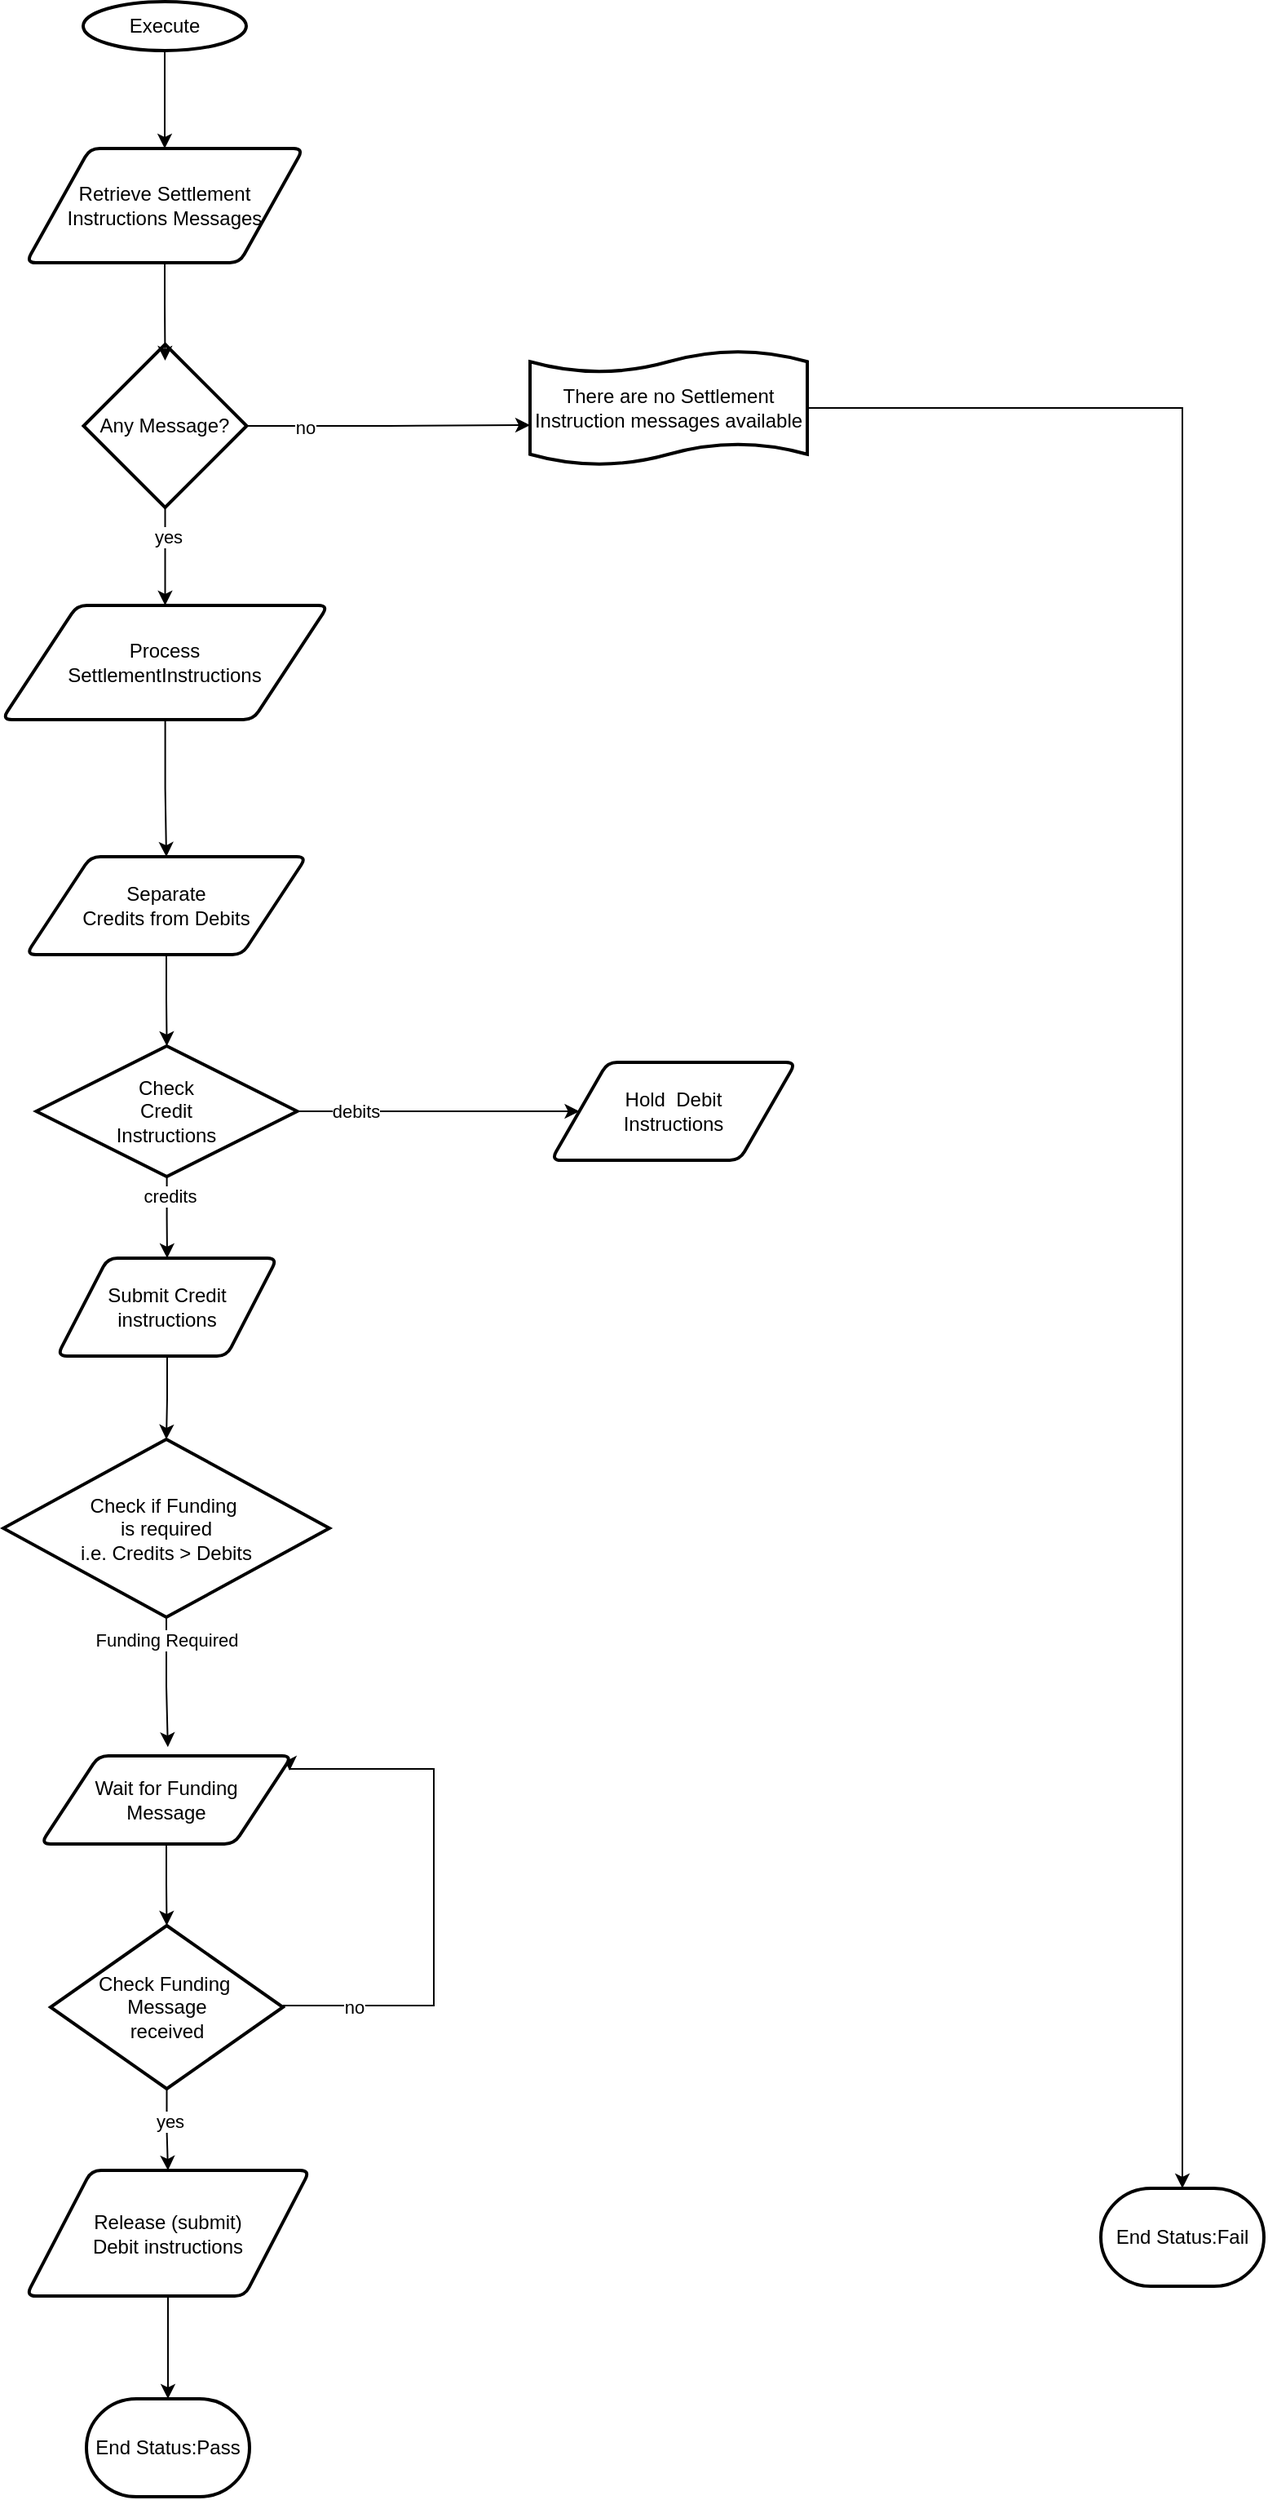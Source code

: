 <mxfile version="23.1.6" type="github" pages="2">
  <diagram name="Overview" id="rsdPZ2R_34K4D2moBG7r">
    <mxGraphModel dx="2368" dy="1811" grid="1" gridSize="10" guides="1" tooltips="1" connect="1" arrows="1" fold="1" page="1" pageScale="1" pageWidth="850" pageHeight="1100" math="0" shadow="0">
      <root>
        <mxCell id="0" />
        <mxCell id="1" parent="0" />
        <mxCell id="zQCuafONg3UHpQ3AOL7Y-16" style="edgeStyle=orthogonalEdgeStyle;rounded=0;orthogonalLoop=1;jettySize=auto;html=1;entryX=0.5;entryY=0;entryDx=0;entryDy=0;" edge="1" parent="1" source="zQCuafONg3UHpQ3AOL7Y-1" target="zQCuafONg3UHpQ3AOL7Y-2">
          <mxGeometry relative="1" as="geometry" />
        </mxCell>
        <mxCell id="zQCuafONg3UHpQ3AOL7Y-1" value="Execute" style="strokeWidth=2;html=1;shape=mxgraph.flowchart.start_1;whiteSpace=wrap;" vertex="1" parent="1">
          <mxGeometry x="26" y="-40" width="100" height="30" as="geometry" />
        </mxCell>
        <mxCell id="zQCuafONg3UHpQ3AOL7Y-2" value="Retrieve Settlement Instructions Messages" style="shape=parallelogram;html=1;strokeWidth=2;perimeter=parallelogramPerimeter;whiteSpace=wrap;rounded=1;arcSize=12;size=0.23;" vertex="1" parent="1">
          <mxGeometry x="-9" y="50" width="170" height="70" as="geometry" />
        </mxCell>
        <mxCell id="zQCuafONg3UHpQ3AOL7Y-6" style="edgeStyle=orthogonalEdgeStyle;rounded=0;orthogonalLoop=1;jettySize=auto;html=1;entryX=0;entryY=0.65;entryDx=0;entryDy=0;entryPerimeter=0;" edge="1" parent="1" source="zQCuafONg3UHpQ3AOL7Y-4" target="zQCuafONg3UHpQ3AOL7Y-7">
          <mxGeometry relative="1" as="geometry">
            <mxPoint x="360" y="250" as="targetPoint" />
          </mxGeometry>
        </mxCell>
        <mxCell id="zQCuafONg3UHpQ3AOL7Y-32" value="no" style="edgeLabel;html=1;align=center;verticalAlign=middle;resizable=0;points=[];" vertex="1" connectable="0" parent="zQCuafONg3UHpQ3AOL7Y-6">
          <mxGeometry x="-0.597" y="-1" relative="1" as="geometry">
            <mxPoint as="offset" />
          </mxGeometry>
        </mxCell>
        <mxCell id="zQCuafONg3UHpQ3AOL7Y-52" value="" style="edgeStyle=orthogonalEdgeStyle;rounded=0;orthogonalLoop=1;jettySize=auto;html=1;" edge="1" parent="1" source="zQCuafONg3UHpQ3AOL7Y-4" target="zQCuafONg3UHpQ3AOL7Y-15">
          <mxGeometry relative="1" as="geometry" />
        </mxCell>
        <mxCell id="zQCuafONg3UHpQ3AOL7Y-53" value="yes" style="edgeLabel;html=1;align=center;verticalAlign=middle;resizable=0;points=[];" vertex="1" connectable="0" parent="zQCuafONg3UHpQ3AOL7Y-52">
          <mxGeometry x="-0.4" y="1" relative="1" as="geometry">
            <mxPoint as="offset" />
          </mxGeometry>
        </mxCell>
        <mxCell id="zQCuafONg3UHpQ3AOL7Y-4" value="Any Message?" style="strokeWidth=2;html=1;shape=mxgraph.flowchart.decision;whiteSpace=wrap;" vertex="1" parent="1">
          <mxGeometry x="26.25" y="170" width="100" height="100" as="geometry" />
        </mxCell>
        <mxCell id="zQCuafONg3UHpQ3AOL7Y-47" style="edgeStyle=orthogonalEdgeStyle;rounded=0;orthogonalLoop=1;jettySize=auto;html=1;" edge="1" parent="1" source="zQCuafONg3UHpQ3AOL7Y-7" target="zQCuafONg3UHpQ3AOL7Y-46">
          <mxGeometry relative="1" as="geometry" />
        </mxCell>
        <mxCell id="zQCuafONg3UHpQ3AOL7Y-7" value="There are no Settlement Instruction messages available" style="shape=tape;whiteSpace=wrap;html=1;strokeWidth=2;size=0.19" vertex="1" parent="1">
          <mxGeometry x="300" y="174" width="170" height="70" as="geometry" />
        </mxCell>
        <mxCell id="zQCuafONg3UHpQ3AOL7Y-55" style="edgeStyle=orthogonalEdgeStyle;rounded=0;orthogonalLoop=1;jettySize=auto;html=1;entryX=0.5;entryY=0;entryDx=0;entryDy=0;" edge="1" parent="1" source="zQCuafONg3UHpQ3AOL7Y-15" target="zQCuafONg3UHpQ3AOL7Y-48">
          <mxGeometry relative="1" as="geometry" />
        </mxCell>
        <mxCell id="zQCuafONg3UHpQ3AOL7Y-15" value="Process&lt;br&gt;SettlementInstructions" style="shape=parallelogram;html=1;strokeWidth=2;perimeter=parallelogramPerimeter;whiteSpace=wrap;rounded=1;arcSize=12;size=0.23;" vertex="1" parent="1">
          <mxGeometry x="-23.75" y="330" width="200" height="70" as="geometry" />
        </mxCell>
        <mxCell id="zQCuafONg3UHpQ3AOL7Y-17" style="edgeStyle=orthogonalEdgeStyle;rounded=0;orthogonalLoop=1;jettySize=auto;html=1;entryX=0.5;entryY=0.1;entryDx=0;entryDy=0;entryPerimeter=0;" edge="1" parent="1" source="zQCuafONg3UHpQ3AOL7Y-2" target="zQCuafONg3UHpQ3AOL7Y-4">
          <mxGeometry relative="1" as="geometry">
            <mxPoint x="74.06" y="170" as="targetPoint" />
          </mxGeometry>
        </mxCell>
        <mxCell id="zQCuafONg3UHpQ3AOL7Y-35" style="edgeStyle=orthogonalEdgeStyle;rounded=0;orthogonalLoop=1;jettySize=auto;html=1;" edge="1" parent="1" source="zQCuafONg3UHpQ3AOL7Y-28" target="zQCuafONg3UHpQ3AOL7Y-33">
          <mxGeometry relative="1" as="geometry" />
        </mxCell>
        <mxCell id="zQCuafONg3UHpQ3AOL7Y-28" value="Submit Credit&lt;br&gt;instructions" style="shape=parallelogram;html=1;strokeWidth=2;perimeter=parallelogramPerimeter;whiteSpace=wrap;rounded=1;arcSize=12;size=0.23;" vertex="1" parent="1">
          <mxGeometry x="10" y="730" width="135" height="60" as="geometry" />
        </mxCell>
        <mxCell id="zQCuafONg3UHpQ3AOL7Y-33" value="Check if Funding&amp;nbsp;&lt;br&gt;is required&lt;br&gt;i.e. Credits &amp;gt; Debits" style="strokeWidth=2;html=1;shape=mxgraph.flowchart.decision;whiteSpace=wrap;" vertex="1" parent="1">
          <mxGeometry x="-23" y="841" width="200" height="109" as="geometry" />
        </mxCell>
        <mxCell id="zQCuafONg3UHpQ3AOL7Y-66" value="" style="edgeStyle=orthogonalEdgeStyle;rounded=0;orthogonalLoop=1;jettySize=auto;html=1;" edge="1" parent="1" source="zQCuafONg3UHpQ3AOL7Y-36" target="zQCuafONg3UHpQ3AOL7Y-41">
          <mxGeometry relative="1" as="geometry" />
        </mxCell>
        <mxCell id="zQCuafONg3UHpQ3AOL7Y-67" value="yes" style="edgeLabel;html=1;align=center;verticalAlign=middle;resizable=0;points=[];" vertex="1" connectable="0" parent="zQCuafONg3UHpQ3AOL7Y-66">
          <mxGeometry x="-0.205" y="1" relative="1" as="geometry">
            <mxPoint as="offset" />
          </mxGeometry>
        </mxCell>
        <mxCell id="zQCuafONg3UHpQ3AOL7Y-79" style="edgeStyle=orthogonalEdgeStyle;rounded=0;orthogonalLoop=1;jettySize=auto;html=1;entryX=0.991;entryY=0.167;entryDx=0;entryDy=0;entryPerimeter=0;" edge="1" parent="1" source="zQCuafONg3UHpQ3AOL7Y-36" target="zQCuafONg3UHpQ3AOL7Y-72">
          <mxGeometry relative="1" as="geometry">
            <mxPoint x="240" y="921" as="targetPoint" />
            <Array as="points">
              <mxPoint x="241" y="1188" />
              <mxPoint x="241" y="1043" />
            </Array>
          </mxGeometry>
        </mxCell>
        <mxCell id="zQCuafONg3UHpQ3AOL7Y-80" value="no" style="edgeLabel;html=1;align=center;verticalAlign=middle;resizable=0;points=[];" vertex="1" connectable="0" parent="zQCuafONg3UHpQ3AOL7Y-79">
          <mxGeometry x="-0.735" y="-1" relative="1" as="geometry">
            <mxPoint as="offset" />
          </mxGeometry>
        </mxCell>
        <mxCell id="zQCuafONg3UHpQ3AOL7Y-36" value="Check Funding&amp;nbsp;&lt;br&gt;Message&lt;br&gt;received" style="strokeWidth=2;html=1;shape=mxgraph.flowchart.decision;whiteSpace=wrap;" vertex="1" parent="1">
          <mxGeometry x="6" y="1139" width="142.5" height="100" as="geometry" />
        </mxCell>
        <mxCell id="zQCuafONg3UHpQ3AOL7Y-64" value="" style="edgeStyle=orthogonalEdgeStyle;rounded=0;orthogonalLoop=1;jettySize=auto;html=1;" edge="1" parent="1" source="zQCuafONg3UHpQ3AOL7Y-41" target="zQCuafONg3UHpQ3AOL7Y-44">
          <mxGeometry relative="1" as="geometry" />
        </mxCell>
        <mxCell id="zQCuafONg3UHpQ3AOL7Y-41" value="Release (submit)&lt;br&gt;Debit instructions" style="shape=parallelogram;html=1;strokeWidth=2;perimeter=parallelogramPerimeter;whiteSpace=wrap;rounded=1;arcSize=12;size=0.23;" vertex="1" parent="1">
          <mxGeometry x="-9" y="1289" width="174" height="77" as="geometry" />
        </mxCell>
        <mxCell id="zQCuafONg3UHpQ3AOL7Y-44" value="End Status:Pass" style="strokeWidth=2;html=1;shape=mxgraph.flowchart.terminator;whiteSpace=wrap;" vertex="1" parent="1">
          <mxGeometry x="28" y="1429" width="100" height="60" as="geometry" />
        </mxCell>
        <mxCell id="zQCuafONg3UHpQ3AOL7Y-46" value="End Status:Fail" style="strokeWidth=2;html=1;shape=mxgraph.flowchart.terminator;whiteSpace=wrap;" vertex="1" parent="1">
          <mxGeometry x="650" y="1300" width="100" height="60" as="geometry" />
        </mxCell>
        <mxCell id="zQCuafONg3UHpQ3AOL7Y-87" value="" style="edgeStyle=orthogonalEdgeStyle;rounded=0;orthogonalLoop=1;jettySize=auto;html=1;" edge="1" parent="1" source="zQCuafONg3UHpQ3AOL7Y-48" target="zQCuafONg3UHpQ3AOL7Y-81">
          <mxGeometry relative="1" as="geometry" />
        </mxCell>
        <mxCell id="zQCuafONg3UHpQ3AOL7Y-48" value="Separate &lt;br&gt;Credits from&amp;nbsp;Debits" style="shape=parallelogram;html=1;strokeWidth=2;perimeter=parallelogramPerimeter;whiteSpace=wrap;rounded=1;arcSize=12;size=0.23;" vertex="1" parent="1">
          <mxGeometry x="-9" y="484" width="172" height="60" as="geometry" />
        </mxCell>
        <mxCell id="zQCuafONg3UHpQ3AOL7Y-77" style="edgeStyle=orthogonalEdgeStyle;rounded=0;orthogonalLoop=1;jettySize=auto;html=1;" edge="1" parent="1" source="zQCuafONg3UHpQ3AOL7Y-72" target="zQCuafONg3UHpQ3AOL7Y-36">
          <mxGeometry relative="1" as="geometry" />
        </mxCell>
        <mxCell id="zQCuafONg3UHpQ3AOL7Y-72" value="Wait for Funding &lt;br&gt;Message" style="shape=parallelogram;html=1;strokeWidth=2;perimeter=parallelogramPerimeter;whiteSpace=wrap;rounded=1;arcSize=12;size=0.23;" vertex="1" parent="1">
          <mxGeometry y="1035" width="154" height="54" as="geometry" />
        </mxCell>
        <mxCell id="zQCuafONg3UHpQ3AOL7Y-76" style="edgeStyle=orthogonalEdgeStyle;rounded=0;orthogonalLoop=1;jettySize=auto;html=1;entryX=0.506;entryY=-0.1;entryDx=0;entryDy=0;entryPerimeter=0;" edge="1" parent="1" source="zQCuafONg3UHpQ3AOL7Y-33" target="zQCuafONg3UHpQ3AOL7Y-72">
          <mxGeometry relative="1" as="geometry" />
        </mxCell>
        <mxCell id="zQCuafONg3UHpQ3AOL7Y-93" value="Funding Required" style="edgeLabel;html=1;align=center;verticalAlign=middle;resizable=0;points=[];" vertex="1" connectable="0" parent="zQCuafONg3UHpQ3AOL7Y-76">
          <mxGeometry x="-0.648" relative="1" as="geometry">
            <mxPoint as="offset" />
          </mxGeometry>
        </mxCell>
        <mxCell id="zQCuafONg3UHpQ3AOL7Y-88" value="" style="edgeStyle=orthogonalEdgeStyle;rounded=0;orthogonalLoop=1;jettySize=auto;html=1;" edge="1" parent="1" source="zQCuafONg3UHpQ3AOL7Y-81" target="zQCuafONg3UHpQ3AOL7Y-28">
          <mxGeometry relative="1" as="geometry" />
        </mxCell>
        <mxCell id="zQCuafONg3UHpQ3AOL7Y-89" value="credits" style="edgeLabel;html=1;align=center;verticalAlign=middle;resizable=0;points=[];" vertex="1" connectable="0" parent="zQCuafONg3UHpQ3AOL7Y-88">
          <mxGeometry x="-0.538" y="1" relative="1" as="geometry">
            <mxPoint as="offset" />
          </mxGeometry>
        </mxCell>
        <mxCell id="zQCuafONg3UHpQ3AOL7Y-91" value="" style="edgeStyle=orthogonalEdgeStyle;rounded=0;orthogonalLoop=1;jettySize=auto;html=1;entryX=0;entryY=0.5;entryDx=0;entryDy=0;" edge="1" parent="1" source="zQCuafONg3UHpQ3AOL7Y-81" target="zQCuafONg3UHpQ3AOL7Y-92">
          <mxGeometry relative="1" as="geometry">
            <mxPoint x="235.25" y="640" as="targetPoint" />
          </mxGeometry>
        </mxCell>
        <mxCell id="zQCuafONg3UHpQ3AOL7Y-94" value="debits" style="edgeLabel;html=1;align=center;verticalAlign=middle;resizable=0;points=[];" vertex="1" connectable="0" parent="zQCuafONg3UHpQ3AOL7Y-91">
          <mxGeometry x="-0.589" relative="1" as="geometry">
            <mxPoint as="offset" />
          </mxGeometry>
        </mxCell>
        <mxCell id="zQCuafONg3UHpQ3AOL7Y-81" value="Check&lt;br&gt;Credit&lt;br&gt;Instructions" style="strokeWidth=2;html=1;shape=mxgraph.flowchart.decision;whiteSpace=wrap;" vertex="1" parent="1">
          <mxGeometry x="-2.75" y="600" width="160" height="80" as="geometry" />
        </mxCell>
        <mxCell id="zQCuafONg3UHpQ3AOL7Y-92" value="Hold&amp;nbsp; Debit&lt;br&gt;Instructions" style="shape=parallelogram;html=1;strokeWidth=2;perimeter=parallelogramPerimeter;whiteSpace=wrap;rounded=1;arcSize=12;size=0.23;" vertex="1" parent="1">
          <mxGeometry x="313" y="610" width="150" height="60" as="geometry" />
        </mxCell>
      </root>
    </mxGraphModel>
  </diagram>
  <diagram id="9gz5W8VeIskbhB9NFHHX" name="Detailed">
    <mxGraphModel dx="3313" dy="1855" grid="1" gridSize="10" guides="1" tooltips="1" connect="1" arrows="1" fold="1" page="1" pageScale="1" pageWidth="850" pageHeight="1100" math="0" shadow="0">
      <root>
        <mxCell id="0" />
        <mxCell id="1" parent="0" />
        <mxCell id="kWRbiz1iWP3_9c4-U1YJ-1" style="edgeStyle=orthogonalEdgeStyle;rounded=0;orthogonalLoop=1;jettySize=auto;html=1;entryX=0.5;entryY=0;entryDx=0;entryDy=0;" edge="1" parent="1" source="kWRbiz1iWP3_9c4-U1YJ-2" target="kWRbiz1iWP3_9c4-U1YJ-3">
          <mxGeometry relative="1" as="geometry" />
        </mxCell>
        <mxCell id="kWRbiz1iWP3_9c4-U1YJ-2" value="Execute" style="strokeWidth=2;html=1;shape=mxgraph.flowchart.start_1;whiteSpace=wrap;" vertex="1" parent="1">
          <mxGeometry x="-780.25" y="-920" width="100" height="30" as="geometry" />
        </mxCell>
        <mxCell id="kWRbiz1iWP3_9c4-U1YJ-3" value="Retrieve Settlement Instructions Messages" style="shape=parallelogram;html=1;strokeWidth=2;perimeter=parallelogramPerimeter;whiteSpace=wrap;rounded=1;arcSize=12;size=0.23;" vertex="1" parent="1">
          <mxGeometry x="-815.25" y="-830" width="170" height="70" as="geometry" />
        </mxCell>
        <mxCell id="kWRbiz1iWP3_9c4-U1YJ-4" style="edgeStyle=orthogonalEdgeStyle;rounded=0;orthogonalLoop=1;jettySize=auto;html=1;entryX=0;entryY=0.65;entryDx=0;entryDy=0;entryPerimeter=0;" edge="1" parent="1" source="kWRbiz1iWP3_9c4-U1YJ-8" target="kWRbiz1iWP3_9c4-U1YJ-10">
          <mxGeometry relative="1" as="geometry">
            <mxPoint x="-446.25" y="-630" as="targetPoint" />
          </mxGeometry>
        </mxCell>
        <mxCell id="kWRbiz1iWP3_9c4-U1YJ-5" value="no" style="edgeLabel;html=1;align=center;verticalAlign=middle;resizable=0;points=[];" vertex="1" connectable="0" parent="kWRbiz1iWP3_9c4-U1YJ-4">
          <mxGeometry x="-0.597" y="-1" relative="1" as="geometry">
            <mxPoint as="offset" />
          </mxGeometry>
        </mxCell>
        <mxCell id="kWRbiz1iWP3_9c4-U1YJ-6" value="" style="edgeStyle=orthogonalEdgeStyle;rounded=0;orthogonalLoop=1;jettySize=auto;html=1;" edge="1" parent="1" source="kWRbiz1iWP3_9c4-U1YJ-8" target="kWRbiz1iWP3_9c4-U1YJ-12">
          <mxGeometry relative="1" as="geometry" />
        </mxCell>
        <mxCell id="kWRbiz1iWP3_9c4-U1YJ-7" value="yes" style="edgeLabel;html=1;align=center;verticalAlign=middle;resizable=0;points=[];" vertex="1" connectable="0" parent="kWRbiz1iWP3_9c4-U1YJ-6">
          <mxGeometry x="-0.4" y="1" relative="1" as="geometry">
            <mxPoint as="offset" />
          </mxGeometry>
        </mxCell>
        <mxCell id="kWRbiz1iWP3_9c4-U1YJ-8" value="Any Message?" style="strokeWidth=2;html=1;shape=mxgraph.flowchart.decision;whiteSpace=wrap;" vertex="1" parent="1">
          <mxGeometry x="-780" y="-710" width="100" height="100" as="geometry" />
        </mxCell>
        <mxCell id="kWRbiz1iWP3_9c4-U1YJ-9" style="edgeStyle=orthogonalEdgeStyle;rounded=0;orthogonalLoop=1;jettySize=auto;html=1;" edge="1" parent="1" source="kWRbiz1iWP3_9c4-U1YJ-10" target="kWRbiz1iWP3_9c4-U1YJ-25">
          <mxGeometry relative="1" as="geometry" />
        </mxCell>
        <mxCell id="kWRbiz1iWP3_9c4-U1YJ-10" value="There are no Settlement Instruction messages available" style="shape=tape;whiteSpace=wrap;html=1;strokeWidth=2;size=0.19" vertex="1" parent="1">
          <mxGeometry x="-506.25" y="-706" width="170" height="70" as="geometry" />
        </mxCell>
        <mxCell id="kWRbiz1iWP3_9c4-U1YJ-11" style="edgeStyle=orthogonalEdgeStyle;rounded=0;orthogonalLoop=1;jettySize=auto;html=1;entryX=0.5;entryY=0;entryDx=0;entryDy=0;" edge="1" parent="1" source="kWRbiz1iWP3_9c4-U1YJ-12" target="kWRbiz1iWP3_9c4-U1YJ-27">
          <mxGeometry relative="1" as="geometry" />
        </mxCell>
        <mxCell id="kWRbiz1iWP3_9c4-U1YJ-12" value="Process&lt;br&gt;SettlementInstructions" style="shape=parallelogram;html=1;strokeWidth=2;perimeter=parallelogramPerimeter;whiteSpace=wrap;rounded=1;arcSize=12;size=0.23;" vertex="1" parent="1">
          <mxGeometry x="-830" y="-550" width="200" height="70" as="geometry" />
        </mxCell>
        <mxCell id="kWRbiz1iWP3_9c4-U1YJ-13" style="edgeStyle=orthogonalEdgeStyle;rounded=0;orthogonalLoop=1;jettySize=auto;html=1;entryX=0.5;entryY=0.1;entryDx=0;entryDy=0;entryPerimeter=0;" edge="1" parent="1" source="kWRbiz1iWP3_9c4-U1YJ-3" target="kWRbiz1iWP3_9c4-U1YJ-8">
          <mxGeometry relative="1" as="geometry">
            <mxPoint x="-732.19" y="-710" as="targetPoint" />
          </mxGeometry>
        </mxCell>
        <mxCell id="kWRbiz1iWP3_9c4-U1YJ-14" style="edgeStyle=orthogonalEdgeStyle;rounded=0;orthogonalLoop=1;jettySize=auto;html=1;" edge="1" parent="1" source="kWRbiz1iWP3_9c4-U1YJ-15" target="kWRbiz1iWP3_9c4-U1YJ-16">
          <mxGeometry relative="1" as="geometry" />
        </mxCell>
        <mxCell id="kWRbiz1iWP3_9c4-U1YJ-15" value="Submit Credit&lt;br&gt;instructions" style="shape=parallelogram;html=1;strokeWidth=2;perimeter=parallelogramPerimeter;whiteSpace=wrap;rounded=1;arcSize=12;size=0.23;" vertex="1" parent="1">
          <mxGeometry x="-796.25" y="-150" width="135" height="60" as="geometry" />
        </mxCell>
        <mxCell id="kWRbiz1iWP3_9c4-U1YJ-16" value="Check if Funding&amp;nbsp;&lt;br&gt;is required&lt;br&gt;i.e. Credits &amp;gt; Debits" style="strokeWidth=2;html=1;shape=mxgraph.flowchart.decision;whiteSpace=wrap;" vertex="1" parent="1">
          <mxGeometry x="-829.25" y="-39" width="200" height="109" as="geometry" />
        </mxCell>
        <mxCell id="kWRbiz1iWP3_9c4-U1YJ-43" value="" style="edgeStyle=orthogonalEdgeStyle;rounded=0;orthogonalLoop=1;jettySize=auto;html=1;" edge="1" parent="1" source="kWRbiz1iWP3_9c4-U1YJ-21" target="kWRbiz1iWP3_9c4-U1YJ-29">
          <mxGeometry relative="1" as="geometry">
            <mxPoint x="-1000" y="170" as="targetPoint" />
            <Array as="points">
              <mxPoint x="-999" y="330" />
              <mxPoint x="-999" y="170" />
            </Array>
          </mxGeometry>
        </mxCell>
        <mxCell id="kWRbiz1iWP3_9c4-U1YJ-44" value="no" style="edgeLabel;html=1;align=center;verticalAlign=middle;resizable=0;points=[];" vertex="1" connectable="0" parent="kWRbiz1iWP3_9c4-U1YJ-43">
          <mxGeometry x="-0.613" y="-2" relative="1" as="geometry">
            <mxPoint y="-1" as="offset" />
          </mxGeometry>
        </mxCell>
        <mxCell id="kWRbiz1iWP3_9c4-U1YJ-53" style="edgeStyle=orthogonalEdgeStyle;rounded=0;orthogonalLoop=1;jettySize=auto;html=1;" edge="1" parent="1" source="kWRbiz1iWP3_9c4-U1YJ-21">
          <mxGeometry relative="1" as="geometry">
            <mxPoint x="-581.0" y="330" as="targetPoint" />
          </mxGeometry>
        </mxCell>
        <mxCell id="kWRbiz1iWP3_9c4-U1YJ-21" value="Check Funding&amp;nbsp;&lt;br&gt;Message&lt;br&gt;received" style="strokeWidth=2;html=1;shape=mxgraph.flowchart.decision;whiteSpace=wrap;" vertex="1" parent="1">
          <mxGeometry x="-800.25" y="280" width="142.5" height="100" as="geometry" />
        </mxCell>
        <mxCell id="kWRbiz1iWP3_9c4-U1YJ-23" value="Release (submit)&lt;br&gt;Debit instructions" style="shape=parallelogram;html=1;strokeWidth=2;perimeter=parallelogramPerimeter;whiteSpace=wrap;rounded=1;arcSize=12;size=0.23;" vertex="1" parent="1">
          <mxGeometry x="-420" y="724" width="174" height="77" as="geometry" />
        </mxCell>
        <mxCell id="kWRbiz1iWP3_9c4-U1YJ-24" value="End Status:Pass" style="strokeWidth=2;html=1;shape=mxgraph.flowchart.terminator;whiteSpace=wrap;" vertex="1" parent="1">
          <mxGeometry x="-778.25" y="693" width="100" height="60" as="geometry" />
        </mxCell>
        <mxCell id="kWRbiz1iWP3_9c4-U1YJ-25" value="End Status:FailedContinue" style="strokeWidth=2;html=1;shape=mxgraph.flowchart.terminator;whiteSpace=wrap;" vertex="1" parent="1">
          <mxGeometry x="-190" y="564" width="130" height="60" as="geometry" />
        </mxCell>
        <mxCell id="kWRbiz1iWP3_9c4-U1YJ-26" value="" style="edgeStyle=orthogonalEdgeStyle;rounded=0;orthogonalLoop=1;jettySize=auto;html=1;" edge="1" parent="1" source="kWRbiz1iWP3_9c4-U1YJ-27" target="kWRbiz1iWP3_9c4-U1YJ-36">
          <mxGeometry relative="1" as="geometry" />
        </mxCell>
        <mxCell id="kWRbiz1iWP3_9c4-U1YJ-27" value="Separate &lt;br&gt;Credits from&amp;nbsp;Debits" style="shape=parallelogram;html=1;strokeWidth=2;perimeter=parallelogramPerimeter;whiteSpace=wrap;rounded=1;arcSize=12;size=0.23;" vertex="1" parent="1">
          <mxGeometry x="-815.25" y="-396" width="172" height="60" as="geometry" />
        </mxCell>
        <mxCell id="kWRbiz1iWP3_9c4-U1YJ-28" style="edgeStyle=orthogonalEdgeStyle;rounded=0;orthogonalLoop=1;jettySize=auto;html=1;" edge="1" parent="1" source="kWRbiz1iWP3_9c4-U1YJ-29" target="kWRbiz1iWP3_9c4-U1YJ-21">
          <mxGeometry relative="1" as="geometry" />
        </mxCell>
        <mxCell id="kWRbiz1iWP3_9c4-U1YJ-29" value="Wait for Funding &lt;br&gt;Message" style="shape=parallelogram;html=1;strokeWidth=2;perimeter=parallelogramPerimeter;whiteSpace=wrap;rounded=1;arcSize=12;size=0.23;" vertex="1" parent="1">
          <mxGeometry x="-806.25" y="155" width="154" height="54" as="geometry" />
        </mxCell>
        <mxCell id="kWRbiz1iWP3_9c4-U1YJ-30" style="edgeStyle=orthogonalEdgeStyle;rounded=0;orthogonalLoop=1;jettySize=auto;html=1;entryX=0.506;entryY=-0.1;entryDx=0;entryDy=0;entryPerimeter=0;" edge="1" parent="1" source="kWRbiz1iWP3_9c4-U1YJ-16" target="kWRbiz1iWP3_9c4-U1YJ-29">
          <mxGeometry relative="1" as="geometry" />
        </mxCell>
        <mxCell id="kWRbiz1iWP3_9c4-U1YJ-31" value="Funding Required" style="edgeLabel;html=1;align=center;verticalAlign=middle;resizable=0;points=[];" vertex="1" connectable="0" parent="kWRbiz1iWP3_9c4-U1YJ-30">
          <mxGeometry x="-0.648" relative="1" as="geometry">
            <mxPoint as="offset" />
          </mxGeometry>
        </mxCell>
        <mxCell id="kWRbiz1iWP3_9c4-U1YJ-32" value="" style="edgeStyle=orthogonalEdgeStyle;rounded=0;orthogonalLoop=1;jettySize=auto;html=1;" edge="1" parent="1" source="kWRbiz1iWP3_9c4-U1YJ-36" target="kWRbiz1iWP3_9c4-U1YJ-15">
          <mxGeometry relative="1" as="geometry" />
        </mxCell>
        <mxCell id="kWRbiz1iWP3_9c4-U1YJ-33" value="credits" style="edgeLabel;html=1;align=center;verticalAlign=middle;resizable=0;points=[];" vertex="1" connectable="0" parent="kWRbiz1iWP3_9c4-U1YJ-32">
          <mxGeometry x="-0.538" y="1" relative="1" as="geometry">
            <mxPoint as="offset" />
          </mxGeometry>
        </mxCell>
        <mxCell id="kWRbiz1iWP3_9c4-U1YJ-34" value="" style="edgeStyle=orthogonalEdgeStyle;rounded=0;orthogonalLoop=1;jettySize=auto;html=1;entryX=0;entryY=0.5;entryDx=0;entryDy=0;" edge="1" parent="1" source="kWRbiz1iWP3_9c4-U1YJ-36" target="kWRbiz1iWP3_9c4-U1YJ-37">
          <mxGeometry relative="1" as="geometry">
            <mxPoint x="-571" y="-240" as="targetPoint" />
          </mxGeometry>
        </mxCell>
        <mxCell id="kWRbiz1iWP3_9c4-U1YJ-35" value="debits" style="edgeLabel;html=1;align=center;verticalAlign=middle;resizable=0;points=[];" vertex="1" connectable="0" parent="kWRbiz1iWP3_9c4-U1YJ-34">
          <mxGeometry x="-0.589" relative="1" as="geometry">
            <mxPoint as="offset" />
          </mxGeometry>
        </mxCell>
        <mxCell id="kWRbiz1iWP3_9c4-U1YJ-36" value="Check&lt;br&gt;Credit&lt;br&gt;Instructions" style="strokeWidth=2;html=1;shape=mxgraph.flowchart.decision;whiteSpace=wrap;" vertex="1" parent="1">
          <mxGeometry x="-809" y="-280" width="160" height="80" as="geometry" />
        </mxCell>
        <mxCell id="kWRbiz1iWP3_9c4-U1YJ-37" value="Hold&amp;nbsp; Debit&lt;br&gt;Instructions" style="shape=parallelogram;html=1;strokeWidth=2;perimeter=parallelogramPerimeter;whiteSpace=wrap;rounded=1;arcSize=12;size=0.23;" vertex="1" parent="1">
          <mxGeometry x="-493.25" y="-270" width="150" height="60" as="geometry" />
        </mxCell>
        <mxCell id="kWRbiz1iWP3_9c4-U1YJ-57" style="edgeStyle=orthogonalEdgeStyle;rounded=0;orthogonalLoop=1;jettySize=auto;html=1;" edge="1" parent="1" source="kWRbiz1iWP3_9c4-U1YJ-55">
          <mxGeometry relative="1" as="geometry">
            <mxPoint x="-455" y="430" as="targetPoint" />
          </mxGeometry>
        </mxCell>
        <mxCell id="kWRbiz1iWP3_9c4-U1YJ-55" value="Check for Payment Notifications" style="shape=parallelogram;html=1;strokeWidth=2;perimeter=parallelogramPerimeter;whiteSpace=wrap;rounded=1;arcSize=12;size=0.23;" vertex="1" parent="1">
          <mxGeometry x="-590" y="280" width="270" height="80" as="geometry" />
        </mxCell>
      </root>
    </mxGraphModel>
  </diagram>
</mxfile>
